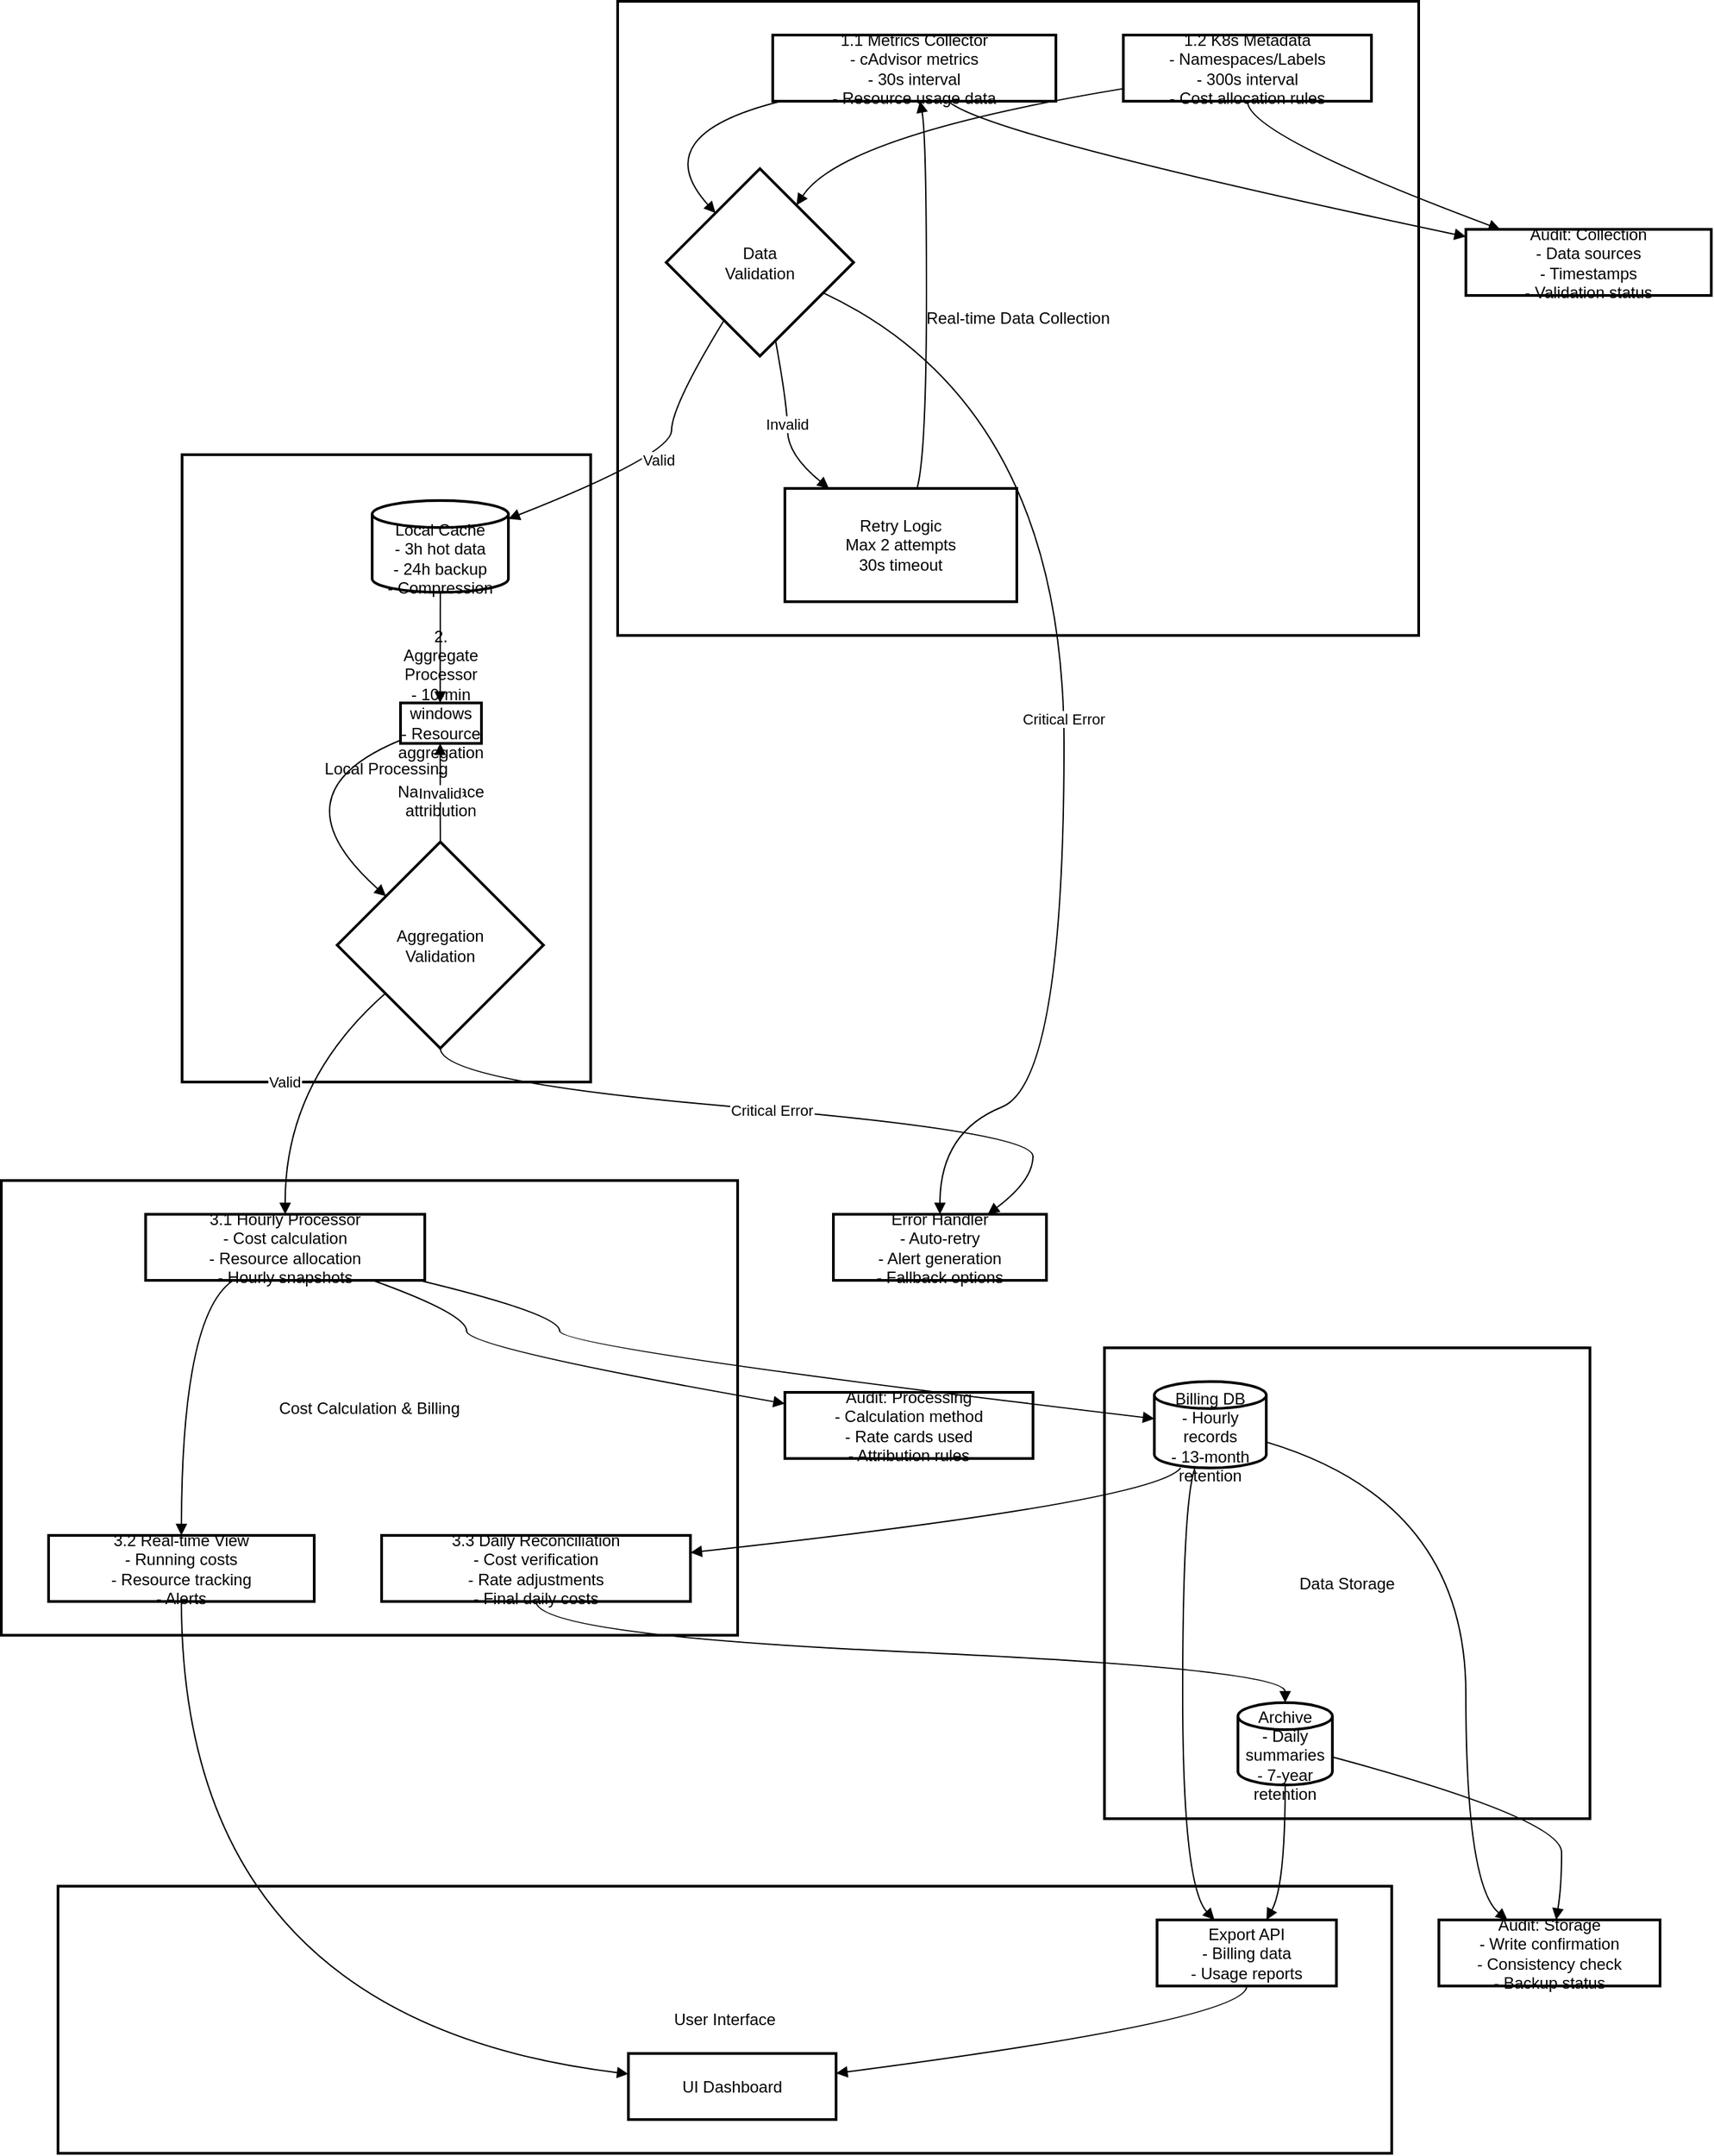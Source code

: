 <mxfile version="24.8.4">
  <diagram name="Page-1" id="bakE9OSh0r9CVlt-W0tr">
    <mxGraphModel dx="1039" dy="397" grid="1" gridSize="10" guides="1" tooltips="1" connect="1" arrows="1" fold="1" page="1" pageScale="1" pageWidth="1169" pageHeight="827" math="0" shadow="0">
      <root>
        <mxCell id="0" />
        <mxCell id="1" parent="0" />
        <mxCell id="00SEoHANSZacNniakZJs-1" value="User Interface" style="whiteSpace=wrap;strokeWidth=2;" vertex="1" parent="1">
          <mxGeometry x="62" y="1417" width="989" height="198" as="geometry" />
        </mxCell>
        <mxCell id="00SEoHANSZacNniakZJs-2" value="Data Storage" style="whiteSpace=wrap;strokeWidth=2;" vertex="1" parent="1">
          <mxGeometry x="838" y="1018" width="360" height="349" as="geometry" />
        </mxCell>
        <mxCell id="00SEoHANSZacNniakZJs-3" value="Cost Calculation &amp; Billing" style="whiteSpace=wrap;strokeWidth=2;" vertex="1" parent="1">
          <mxGeometry x="20" y="894" width="546" height="337" as="geometry" />
        </mxCell>
        <mxCell id="00SEoHANSZacNniakZJs-4" value="Local Processing" style="whiteSpace=wrap;strokeWidth=2;" vertex="1" parent="1">
          <mxGeometry x="154" y="356" width="303" height="465" as="geometry" />
        </mxCell>
        <mxCell id="00SEoHANSZacNniakZJs-5" value="Real-time Data Collection" style="whiteSpace=wrap;strokeWidth=2;" vertex="1" parent="1">
          <mxGeometry x="477" y="20" width="594" height="470" as="geometry" />
        </mxCell>
        <mxCell id="00SEoHANSZacNniakZJs-6" value="1.1 Metrics Collector&#xa;        - cAdvisor metrics&#xa;        - 30s interval&#xa;        - Resource usage data" style="whiteSpace=wrap;strokeWidth=2;" vertex="1" parent="1">
          <mxGeometry x="592" y="45" width="210" height="49" as="geometry" />
        </mxCell>
        <mxCell id="00SEoHANSZacNniakZJs-7" value="1.2 K8s Metadata&#xa;        - Namespaces/Labels&#xa;        - 300s interval&#xa;        - Cost allocation rules" style="whiteSpace=wrap;strokeWidth=2;" vertex="1" parent="1">
          <mxGeometry x="852" y="45" width="184" height="49" as="geometry" />
        </mxCell>
        <mxCell id="00SEoHANSZacNniakZJs-8" value="Data&#xa;        Validation" style="rhombus;strokeWidth=2;whiteSpace=wrap;" vertex="1" parent="1">
          <mxGeometry x="513" y="144" width="139" height="139" as="geometry" />
        </mxCell>
        <mxCell id="00SEoHANSZacNniakZJs-9" value="Retry Logic&#xa;        Max 2 attempts&#xa;        30s timeout" style="whiteSpace=wrap;strokeWidth=2;" vertex="1" parent="1">
          <mxGeometry x="601" y="381" width="172" height="84" as="geometry" />
        </mxCell>
        <mxCell id="00SEoHANSZacNniakZJs-10" value="Local Cache&#xa;        - 3h hot data&#xa;        - 24h backup&#xa;        - Compression" style="shape=cylinder3;boundedLbl=1;backgroundOutline=1;size=10;strokeWidth=2;whiteSpace=wrap;" vertex="1" parent="1">
          <mxGeometry x="295" y="390" width="101" height="68" as="geometry" />
        </mxCell>
        <mxCell id="00SEoHANSZacNniakZJs-11" value="2. Aggregate Processor&#xa;        - 10-min windows&#xa;        - Resource aggregation&#xa;        - Namespace attribution" style="whiteSpace=wrap;strokeWidth=2;" vertex="1" parent="1">
          <mxGeometry x="316" y="540" width="60" height="30" as="geometry" />
        </mxCell>
        <mxCell id="00SEoHANSZacNniakZJs-12" value="Aggregation&#xa;        Validation" style="rhombus;strokeWidth=2;whiteSpace=wrap;" vertex="1" parent="1">
          <mxGeometry x="269" y="643" width="153" height="153" as="geometry" />
        </mxCell>
        <mxCell id="00SEoHANSZacNniakZJs-13" value="3.1 Hourly Processor&#xa;        - Cost calculation&#xa;        - Resource allocation&#xa;        - Hourly snapshots" style="whiteSpace=wrap;strokeWidth=2;" vertex="1" parent="1">
          <mxGeometry x="127" y="919" width="207" height="49" as="geometry" />
        </mxCell>
        <mxCell id="00SEoHANSZacNniakZJs-14" value="3.2 Real-time View&#xa;        - Running costs&#xa;        - Resource tracking&#xa;        - Alerts" style="whiteSpace=wrap;strokeWidth=2;" vertex="1" parent="1">
          <mxGeometry x="55" y="1157" width="197" height="49" as="geometry" />
        </mxCell>
        <mxCell id="00SEoHANSZacNniakZJs-15" value="3.3 Daily Reconciliation&#xa;        - Cost verification&#xa;        - Rate adjustments&#xa;        - Final daily costs" style="whiteSpace=wrap;strokeWidth=2;" vertex="1" parent="1">
          <mxGeometry x="302" y="1157" width="229" height="49" as="geometry" />
        </mxCell>
        <mxCell id="00SEoHANSZacNniakZJs-16" value="Billing DB&#xa;        - Hourly records&#xa;        - 13-month retention" style="shape=cylinder3;boundedLbl=1;backgroundOutline=1;size=10;strokeWidth=2;whiteSpace=wrap;" vertex="1" parent="1">
          <mxGeometry x="875" y="1043" width="83" height="64" as="geometry" />
        </mxCell>
        <mxCell id="00SEoHANSZacNniakZJs-17" value="Archive&#xa;        - Daily summaries&#xa;        - 7-year retention" style="shape=cylinder3;boundedLbl=1;backgroundOutline=1;size=10;strokeWidth=2;whiteSpace=wrap;" vertex="1" parent="1">
          <mxGeometry x="937" y="1281" width="70" height="61" as="geometry" />
        </mxCell>
        <mxCell id="00SEoHANSZacNniakZJs-18" value="UI Dashboard" style="whiteSpace=wrap;strokeWidth=2;" vertex="1" parent="1">
          <mxGeometry x="485" y="1541" width="154" height="49" as="geometry" />
        </mxCell>
        <mxCell id="00SEoHANSZacNniakZJs-19" value="Export API&#xa;        - Billing data&#xa;        - Usage reports" style="whiteSpace=wrap;strokeWidth=2;" vertex="1" parent="1">
          <mxGeometry x="877" y="1442" width="133" height="49" as="geometry" />
        </mxCell>
        <mxCell id="00SEoHANSZacNniakZJs-20" value="Audit: Collection&#xa;    - Data sources&#xa;    - Timestamps&#xa;    - Validation status" style="whiteSpace=wrap;strokeWidth=2;" vertex="1" parent="1">
          <mxGeometry x="1106" y="189" width="182" height="49" as="geometry" />
        </mxCell>
        <mxCell id="00SEoHANSZacNniakZJs-21" value="Audit: Processing&#xa;    - Calculation method&#xa;    - Rate cards used&#xa;    - Attribution rules" style="whiteSpace=wrap;strokeWidth=2;" vertex="1" parent="1">
          <mxGeometry x="601" y="1051" width="184" height="49" as="geometry" />
        </mxCell>
        <mxCell id="00SEoHANSZacNniakZJs-22" value="Audit: Storage&#xa;    - Write confirmation&#xa;    - Consistency check&#xa;    - Backup status" style="whiteSpace=wrap;strokeWidth=2;" vertex="1" parent="1">
          <mxGeometry x="1086" y="1442" width="164" height="49" as="geometry" />
        </mxCell>
        <mxCell id="00SEoHANSZacNniakZJs-23" value="Error Handler&#xa;    - Auto-retry&#xa;    - Alert generation&#xa;    - Fallback options" style="whiteSpace=wrap;strokeWidth=2;" vertex="1" parent="1">
          <mxGeometry x="637" y="919" width="158" height="49" as="geometry" />
        </mxCell>
        <mxCell id="00SEoHANSZacNniakZJs-24" value="" style="curved=1;startArrow=none;endArrow=block;exitX=0.03;exitY=1;entryX=0.05;entryY=0;rounded=0;" edge="1" parent="1" source="00SEoHANSZacNniakZJs-6" target="00SEoHANSZacNniakZJs-8">
          <mxGeometry relative="1" as="geometry">
            <Array as="points">
              <mxPoint x="497" y="119" />
            </Array>
          </mxGeometry>
        </mxCell>
        <mxCell id="00SEoHANSZacNniakZJs-25" value="" style="curved=1;startArrow=none;endArrow=block;exitX=0;exitY=0.81;entryX=0.82;entryY=0;rounded=0;" edge="1" parent="1" source="00SEoHANSZacNniakZJs-7" target="00SEoHANSZacNniakZJs-8">
          <mxGeometry relative="1" as="geometry">
            <Array as="points">
              <mxPoint x="644" y="119" />
            </Array>
          </mxGeometry>
        </mxCell>
        <mxCell id="00SEoHANSZacNniakZJs-26" value="Valid" style="curved=1;startArrow=none;endArrow=block;exitX=0.19;exitY=1;entryX=1;entryY=0.2;rounded=0;" edge="1" parent="1" source="00SEoHANSZacNniakZJs-8" target="00SEoHANSZacNniakZJs-10">
          <mxGeometry relative="1" as="geometry">
            <Array as="points">
              <mxPoint x="517" y="320" />
              <mxPoint x="517" y="356" />
            </Array>
          </mxGeometry>
        </mxCell>
        <mxCell id="00SEoHANSZacNniakZJs-27" value="Invalid" style="curved=1;startArrow=none;endArrow=block;exitX=0.6;exitY=1;entryX=0.19;entryY=0;rounded=0;" edge="1" parent="1" source="00SEoHANSZacNniakZJs-8" target="00SEoHANSZacNniakZJs-9">
          <mxGeometry relative="1" as="geometry">
            <Array as="points">
              <mxPoint x="603" y="320" />
              <mxPoint x="603" y="356" />
            </Array>
          </mxGeometry>
        </mxCell>
        <mxCell id="00SEoHANSZacNniakZJs-28" value="" style="curved=1;startArrow=none;endArrow=block;exitX=0.57;exitY=0;entryX=0.52;entryY=1;rounded=0;" edge="1" parent="1" source="00SEoHANSZacNniakZJs-9" target="00SEoHANSZacNniakZJs-6">
          <mxGeometry relative="1" as="geometry">
            <Array as="points">
              <mxPoint x="706" y="356" />
              <mxPoint x="706" y="119" />
            </Array>
          </mxGeometry>
        </mxCell>
        <mxCell id="00SEoHANSZacNniakZJs-29" value="" style="curved=1;startArrow=none;endArrow=block;exitX=0.5;exitY=0.99;entryX=0.49;entryY=0.01;rounded=0;" edge="1" parent="1" source="00SEoHANSZacNniakZJs-10" target="00SEoHANSZacNniakZJs-11">
          <mxGeometry relative="1" as="geometry">
            <Array as="points" />
          </mxGeometry>
        </mxCell>
        <mxCell id="00SEoHANSZacNniakZJs-30" value="" style="curved=1;startArrow=none;endArrow=block;exitX=-0.01;exitY=0.93;entryX=0;entryY=0.05;rounded=0;" edge="1" parent="1" source="00SEoHANSZacNniakZJs-11" target="00SEoHANSZacNniakZJs-12">
          <mxGeometry relative="1" as="geometry">
            <Array as="points">
              <mxPoint x="220" y="607" />
            </Array>
          </mxGeometry>
        </mxCell>
        <mxCell id="00SEoHANSZacNniakZJs-31" value="Valid" style="curved=1;startArrow=none;endArrow=block;exitX=0;exitY=0.94;entryX=0.5;entryY=0.01;rounded=0;" edge="1" parent="1" source="00SEoHANSZacNniakZJs-12" target="00SEoHANSZacNniakZJs-13">
          <mxGeometry relative="1" as="geometry">
            <Array as="points">
              <mxPoint x="230" y="821" />
            </Array>
          </mxGeometry>
        </mxCell>
        <mxCell id="00SEoHANSZacNniakZJs-32" value="Invalid" style="curved=1;startArrow=none;endArrow=block;exitX=0.5;exitY=0;entryX=0.49;entryY=1.01;rounded=0;" edge="1" parent="1" source="00SEoHANSZacNniakZJs-12" target="00SEoHANSZacNniakZJs-11">
          <mxGeometry relative="1" as="geometry">
            <Array as="points" />
          </mxGeometry>
        </mxCell>
        <mxCell id="00SEoHANSZacNniakZJs-33" value="" style="curved=1;startArrow=none;endArrow=block;exitX=0.31;exitY=1.01;entryX=0.5;entryY=0.01;rounded=0;" edge="1" parent="1" source="00SEoHANSZacNniakZJs-13" target="00SEoHANSZacNniakZJs-14">
          <mxGeometry relative="1" as="geometry">
            <Array as="points">
              <mxPoint x="154" y="993" />
            </Array>
          </mxGeometry>
        </mxCell>
        <mxCell id="00SEoHANSZacNniakZJs-34" value="" style="curved=1;startArrow=none;endArrow=block;exitX=0.99;exitY=1.01;entryX=0;entryY=0.43;rounded=0;" edge="1" parent="1" source="00SEoHANSZacNniakZJs-13" target="00SEoHANSZacNniakZJs-16">
          <mxGeometry relative="1" as="geometry">
            <Array as="points">
              <mxPoint x="434" y="993" />
              <mxPoint x="434" y="1018" />
            </Array>
          </mxGeometry>
        </mxCell>
        <mxCell id="00SEoHANSZacNniakZJs-35" value="" style="curved=1;startArrow=none;endArrow=block;exitX=0.5;exitY=1.01;entryX=0;entryY=0.31;rounded=0;" edge="1" parent="1" source="00SEoHANSZacNniakZJs-14" target="00SEoHANSZacNniakZJs-18">
          <mxGeometry relative="1" as="geometry">
            <Array as="points">
              <mxPoint x="154" y="1516" />
            </Array>
          </mxGeometry>
        </mxCell>
        <mxCell id="00SEoHANSZacNniakZJs-36" value="" style="curved=1;startArrow=none;endArrow=block;exitX=0.23;exitY=1.01;entryX=1;entryY=0.26;rounded=0;" edge="1" parent="1" source="00SEoHANSZacNniakZJs-16" target="00SEoHANSZacNniakZJs-15">
          <mxGeometry relative="1" as="geometry">
            <Array as="points">
              <mxPoint x="876" y="1132" />
            </Array>
          </mxGeometry>
        </mxCell>
        <mxCell id="00SEoHANSZacNniakZJs-37" value="" style="curved=1;startArrow=none;endArrow=block;exitX=0.5;exitY=1.01;entryX=0.5;entryY=0.01;rounded=0;" edge="1" parent="1" source="00SEoHANSZacNniakZJs-15" target="00SEoHANSZacNniakZJs-17">
          <mxGeometry relative="1" as="geometry">
            <Array as="points">
              <mxPoint x="417" y="1231" />
              <mxPoint x="972" y="1256" />
            </Array>
          </mxGeometry>
        </mxCell>
        <mxCell id="00SEoHANSZacNniakZJs-38" value="" style="curved=1;startArrow=none;endArrow=block;exitX=0.36;exitY=1.01;entryX=0.32;entryY=0;rounded=0;" edge="1" parent="1" source="00SEoHANSZacNniakZJs-16" target="00SEoHANSZacNniakZJs-19">
          <mxGeometry relative="1" as="geometry">
            <Array as="points">
              <mxPoint x="896" y="1132" />
              <mxPoint x="896" y="1417" />
            </Array>
          </mxGeometry>
        </mxCell>
        <mxCell id="00SEoHANSZacNniakZJs-39" value="" style="curved=1;startArrow=none;endArrow=block;exitX=0.5;exitY=1;entryX=0.61;entryY=0;rounded=0;" edge="1" parent="1" source="00SEoHANSZacNniakZJs-17" target="00SEoHANSZacNniakZJs-19">
          <mxGeometry relative="1" as="geometry">
            <Array as="points">
              <mxPoint x="972" y="1417" />
            </Array>
          </mxGeometry>
        </mxCell>
        <mxCell id="00SEoHANSZacNniakZJs-40" value="" style="curved=1;startArrow=none;endArrow=block;exitX=0.5;exitY=1;entryX=1;entryY=0.3;rounded=0;" edge="1" parent="1" source="00SEoHANSZacNniakZJs-19" target="00SEoHANSZacNniakZJs-18">
          <mxGeometry relative="1" as="geometry">
            <Array as="points">
              <mxPoint x="944" y="1516" />
            </Array>
          </mxGeometry>
        </mxCell>
        <mxCell id="00SEoHANSZacNniakZJs-41" value="" style="curved=1;startArrow=none;endArrow=block;exitX=0.62;exitY=1;entryX=0;entryY=0.11;rounded=0;" edge="1" parent="1" source="00SEoHANSZacNniakZJs-6" target="00SEoHANSZacNniakZJs-20">
          <mxGeometry relative="1" as="geometry">
            <Array as="points">
              <mxPoint x="749" y="119" />
            </Array>
          </mxGeometry>
        </mxCell>
        <mxCell id="00SEoHANSZacNniakZJs-42" value="" style="curved=1;startArrow=none;endArrow=block;exitX=0.5;exitY=1;entryX=0.14;entryY=0;rounded=0;" edge="1" parent="1" source="00SEoHANSZacNniakZJs-7" target="00SEoHANSZacNniakZJs-20">
          <mxGeometry relative="1" as="geometry">
            <Array as="points">
              <mxPoint x="944" y="119" />
            </Array>
          </mxGeometry>
        </mxCell>
        <mxCell id="00SEoHANSZacNniakZJs-43" value="" style="curved=1;startArrow=none;endArrow=block;exitX=0.82;exitY=1.01;entryX=0;entryY=0.17;rounded=0;" edge="1" parent="1" source="00SEoHANSZacNniakZJs-13" target="00SEoHANSZacNniakZJs-21">
          <mxGeometry relative="1" as="geometry">
            <Array as="points">
              <mxPoint x="365" y="993" />
              <mxPoint x="365" y="1018" />
            </Array>
          </mxGeometry>
        </mxCell>
        <mxCell id="00SEoHANSZacNniakZJs-44" value="" style="curved=1;startArrow=none;endArrow=block;exitX=1;exitY=0.7;entryX=0.31;entryY=0;rounded=0;" edge="1" parent="1" source="00SEoHANSZacNniakZJs-16" target="00SEoHANSZacNniakZJs-22">
          <mxGeometry relative="1" as="geometry">
            <Array as="points">
              <mxPoint x="1106" y="1132" />
              <mxPoint x="1106" y="1417" />
            </Array>
          </mxGeometry>
        </mxCell>
        <mxCell id="00SEoHANSZacNniakZJs-45" value="" style="curved=1;startArrow=none;endArrow=block;exitX=1;exitY=0.66;entryX=0.53;entryY=0;rounded=0;" edge="1" parent="1" source="00SEoHANSZacNniakZJs-17" target="00SEoHANSZacNniakZJs-22">
          <mxGeometry relative="1" as="geometry">
            <Array as="points">
              <mxPoint x="1177" y="1367" />
              <mxPoint x="1177" y="1417" />
            </Array>
          </mxGeometry>
        </mxCell>
        <mxCell id="00SEoHANSZacNniakZJs-46" value="Critical Error" style="curved=1;startArrow=none;endArrow=block;exitX=1;exitY=0.74;entryX=0.5;entryY=0.01;rounded=0;" edge="1" parent="1" source="00SEoHANSZacNniakZJs-8" target="00SEoHANSZacNniakZJs-23">
          <mxGeometry relative="1" as="geometry">
            <Array as="points">
              <mxPoint x="808" y="320" />
              <mxPoint x="808" y="821" />
              <mxPoint x="716" y="858" />
            </Array>
          </mxGeometry>
        </mxCell>
        <mxCell id="00SEoHANSZacNniakZJs-47" value="Critical Error" style="curved=1;startArrow=none;endArrow=block;exitX=0.5;exitY=1;entryX=0.72;entryY=0.01;rounded=0;" edge="1" parent="1" source="00SEoHANSZacNniakZJs-12" target="00SEoHANSZacNniakZJs-23">
          <mxGeometry relative="1" as="geometry">
            <Array as="points">
              <mxPoint x="346" y="821" />
              <mxPoint x="785" y="858" />
              <mxPoint x="785" y="894" />
            </Array>
          </mxGeometry>
        </mxCell>
      </root>
    </mxGraphModel>
  </diagram>
</mxfile>
